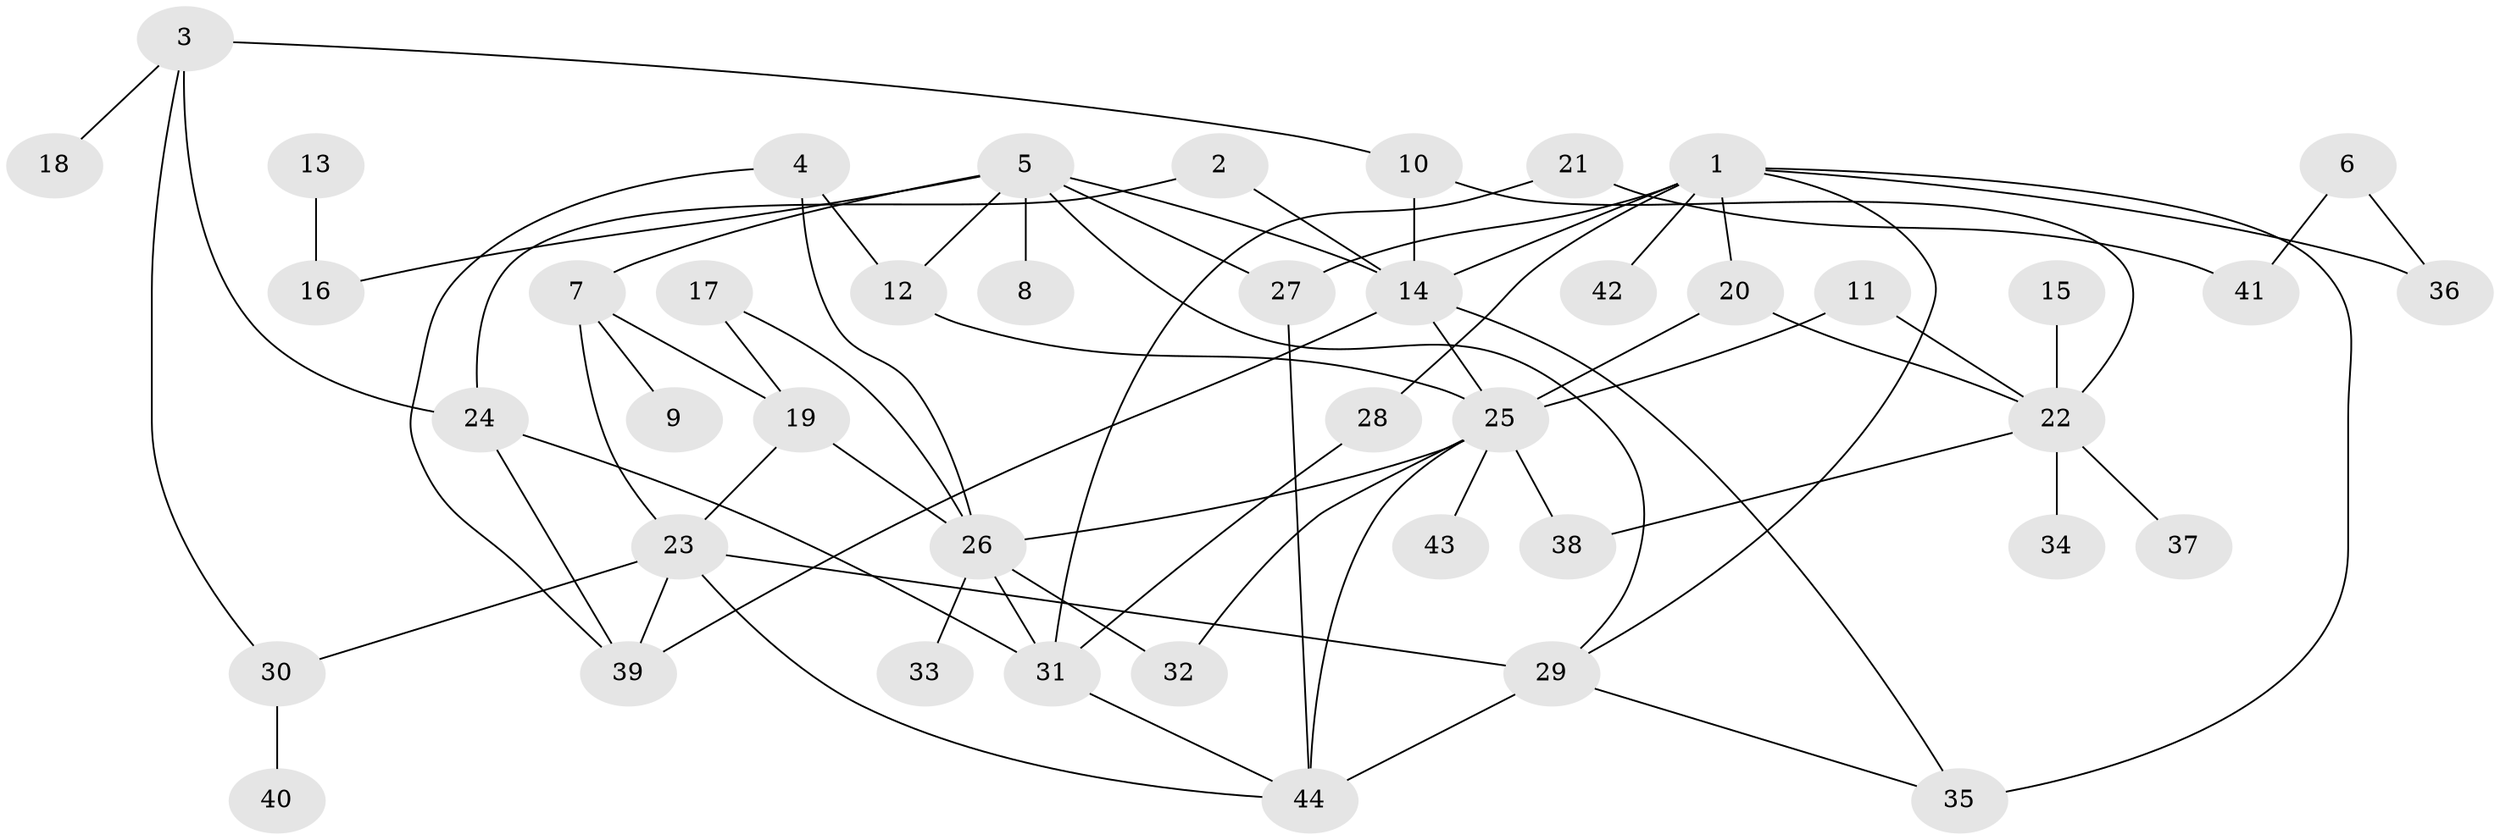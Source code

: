 // original degree distribution, {5: 0.07954545454545454, 8: 0.022727272727272728, 3: 0.2727272727272727, 6: 0.022727272727272728, 2: 0.19318181818181818, 4: 0.10227272727272728, 1: 0.3068181818181818}
// Generated by graph-tools (version 1.1) at 2025/49/03/09/25 03:49:22]
// undirected, 44 vertices, 70 edges
graph export_dot {
graph [start="1"]
  node [color=gray90,style=filled];
  1;
  2;
  3;
  4;
  5;
  6;
  7;
  8;
  9;
  10;
  11;
  12;
  13;
  14;
  15;
  16;
  17;
  18;
  19;
  20;
  21;
  22;
  23;
  24;
  25;
  26;
  27;
  28;
  29;
  30;
  31;
  32;
  33;
  34;
  35;
  36;
  37;
  38;
  39;
  40;
  41;
  42;
  43;
  44;
  1 -- 14 [weight=1.0];
  1 -- 20 [weight=1.0];
  1 -- 27 [weight=1.0];
  1 -- 28 [weight=1.0];
  1 -- 29 [weight=1.0];
  1 -- 35 [weight=1.0];
  1 -- 36 [weight=1.0];
  1 -- 42 [weight=1.0];
  2 -- 14 [weight=1.0];
  2 -- 24 [weight=1.0];
  3 -- 10 [weight=1.0];
  3 -- 18 [weight=1.0];
  3 -- 24 [weight=1.0];
  3 -- 30 [weight=1.0];
  4 -- 12 [weight=1.0];
  4 -- 26 [weight=1.0];
  4 -- 39 [weight=1.0];
  5 -- 7 [weight=1.0];
  5 -- 8 [weight=1.0];
  5 -- 12 [weight=1.0];
  5 -- 14 [weight=1.0];
  5 -- 16 [weight=1.0];
  5 -- 27 [weight=1.0];
  5 -- 29 [weight=1.0];
  6 -- 36 [weight=1.0];
  6 -- 41 [weight=1.0];
  7 -- 9 [weight=1.0];
  7 -- 19 [weight=1.0];
  7 -- 23 [weight=1.0];
  10 -- 14 [weight=1.0];
  10 -- 22 [weight=1.0];
  11 -- 22 [weight=1.0];
  11 -- 25 [weight=1.0];
  12 -- 25 [weight=1.0];
  13 -- 16 [weight=1.0];
  14 -- 25 [weight=1.0];
  14 -- 35 [weight=1.0];
  14 -- 39 [weight=1.0];
  15 -- 22 [weight=1.0];
  17 -- 19 [weight=1.0];
  17 -- 26 [weight=1.0];
  19 -- 23 [weight=1.0];
  19 -- 26 [weight=1.0];
  20 -- 22 [weight=1.0];
  20 -- 25 [weight=2.0];
  21 -- 31 [weight=1.0];
  21 -- 41 [weight=1.0];
  22 -- 34 [weight=1.0];
  22 -- 37 [weight=1.0];
  22 -- 38 [weight=1.0];
  23 -- 29 [weight=1.0];
  23 -- 30 [weight=1.0];
  23 -- 39 [weight=1.0];
  23 -- 44 [weight=1.0];
  24 -- 31 [weight=1.0];
  24 -- 39 [weight=1.0];
  25 -- 26 [weight=1.0];
  25 -- 32 [weight=1.0];
  25 -- 38 [weight=1.0];
  25 -- 43 [weight=1.0];
  25 -- 44 [weight=1.0];
  26 -- 31 [weight=1.0];
  26 -- 32 [weight=1.0];
  26 -- 33 [weight=1.0];
  27 -- 44 [weight=1.0];
  28 -- 31 [weight=1.0];
  29 -- 35 [weight=1.0];
  29 -- 44 [weight=2.0];
  30 -- 40 [weight=1.0];
  31 -- 44 [weight=1.0];
}
